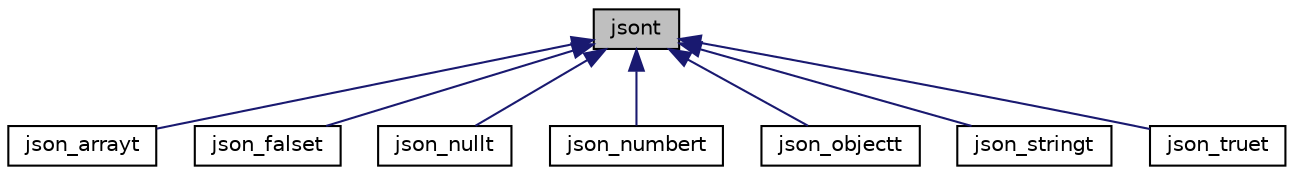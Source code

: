 digraph "jsont"
{
 // LATEX_PDF_SIZE
  bgcolor="transparent";
  edge [fontname="Helvetica",fontsize="10",labelfontname="Helvetica",labelfontsize="10"];
  node [fontname="Helvetica",fontsize="10",shape=record];
  Node1 [label="jsont",height=0.2,width=0.4,color="black", fillcolor="grey75", style="filled", fontcolor="black",tooltip=" "];
  Node1 -> Node2 [dir="back",color="midnightblue",fontsize="10",style="solid",fontname="Helvetica"];
  Node2 [label="json_arrayt",height=0.2,width=0.4,color="black",URL="$classjson__arrayt.html",tooltip=" "];
  Node1 -> Node3 [dir="back",color="midnightblue",fontsize="10",style="solid",fontname="Helvetica"];
  Node3 [label="json_falset",height=0.2,width=0.4,color="black",URL="$classjson__falset.html",tooltip=" "];
  Node1 -> Node4 [dir="back",color="midnightblue",fontsize="10",style="solid",fontname="Helvetica"];
  Node4 [label="json_nullt",height=0.2,width=0.4,color="black",URL="$classjson__nullt.html",tooltip=" "];
  Node1 -> Node5 [dir="back",color="midnightblue",fontsize="10",style="solid",fontname="Helvetica"];
  Node5 [label="json_numbert",height=0.2,width=0.4,color="black",URL="$classjson__numbert.html",tooltip=" "];
  Node1 -> Node6 [dir="back",color="midnightblue",fontsize="10",style="solid",fontname="Helvetica"];
  Node6 [label="json_objectt",height=0.2,width=0.4,color="black",URL="$classjson__objectt.html",tooltip=" "];
  Node1 -> Node7 [dir="back",color="midnightblue",fontsize="10",style="solid",fontname="Helvetica"];
  Node7 [label="json_stringt",height=0.2,width=0.4,color="black",URL="$classjson__stringt.html",tooltip=" "];
  Node1 -> Node8 [dir="back",color="midnightblue",fontsize="10",style="solid",fontname="Helvetica"];
  Node8 [label="json_truet",height=0.2,width=0.4,color="black",URL="$classjson__truet.html",tooltip=" "];
}
